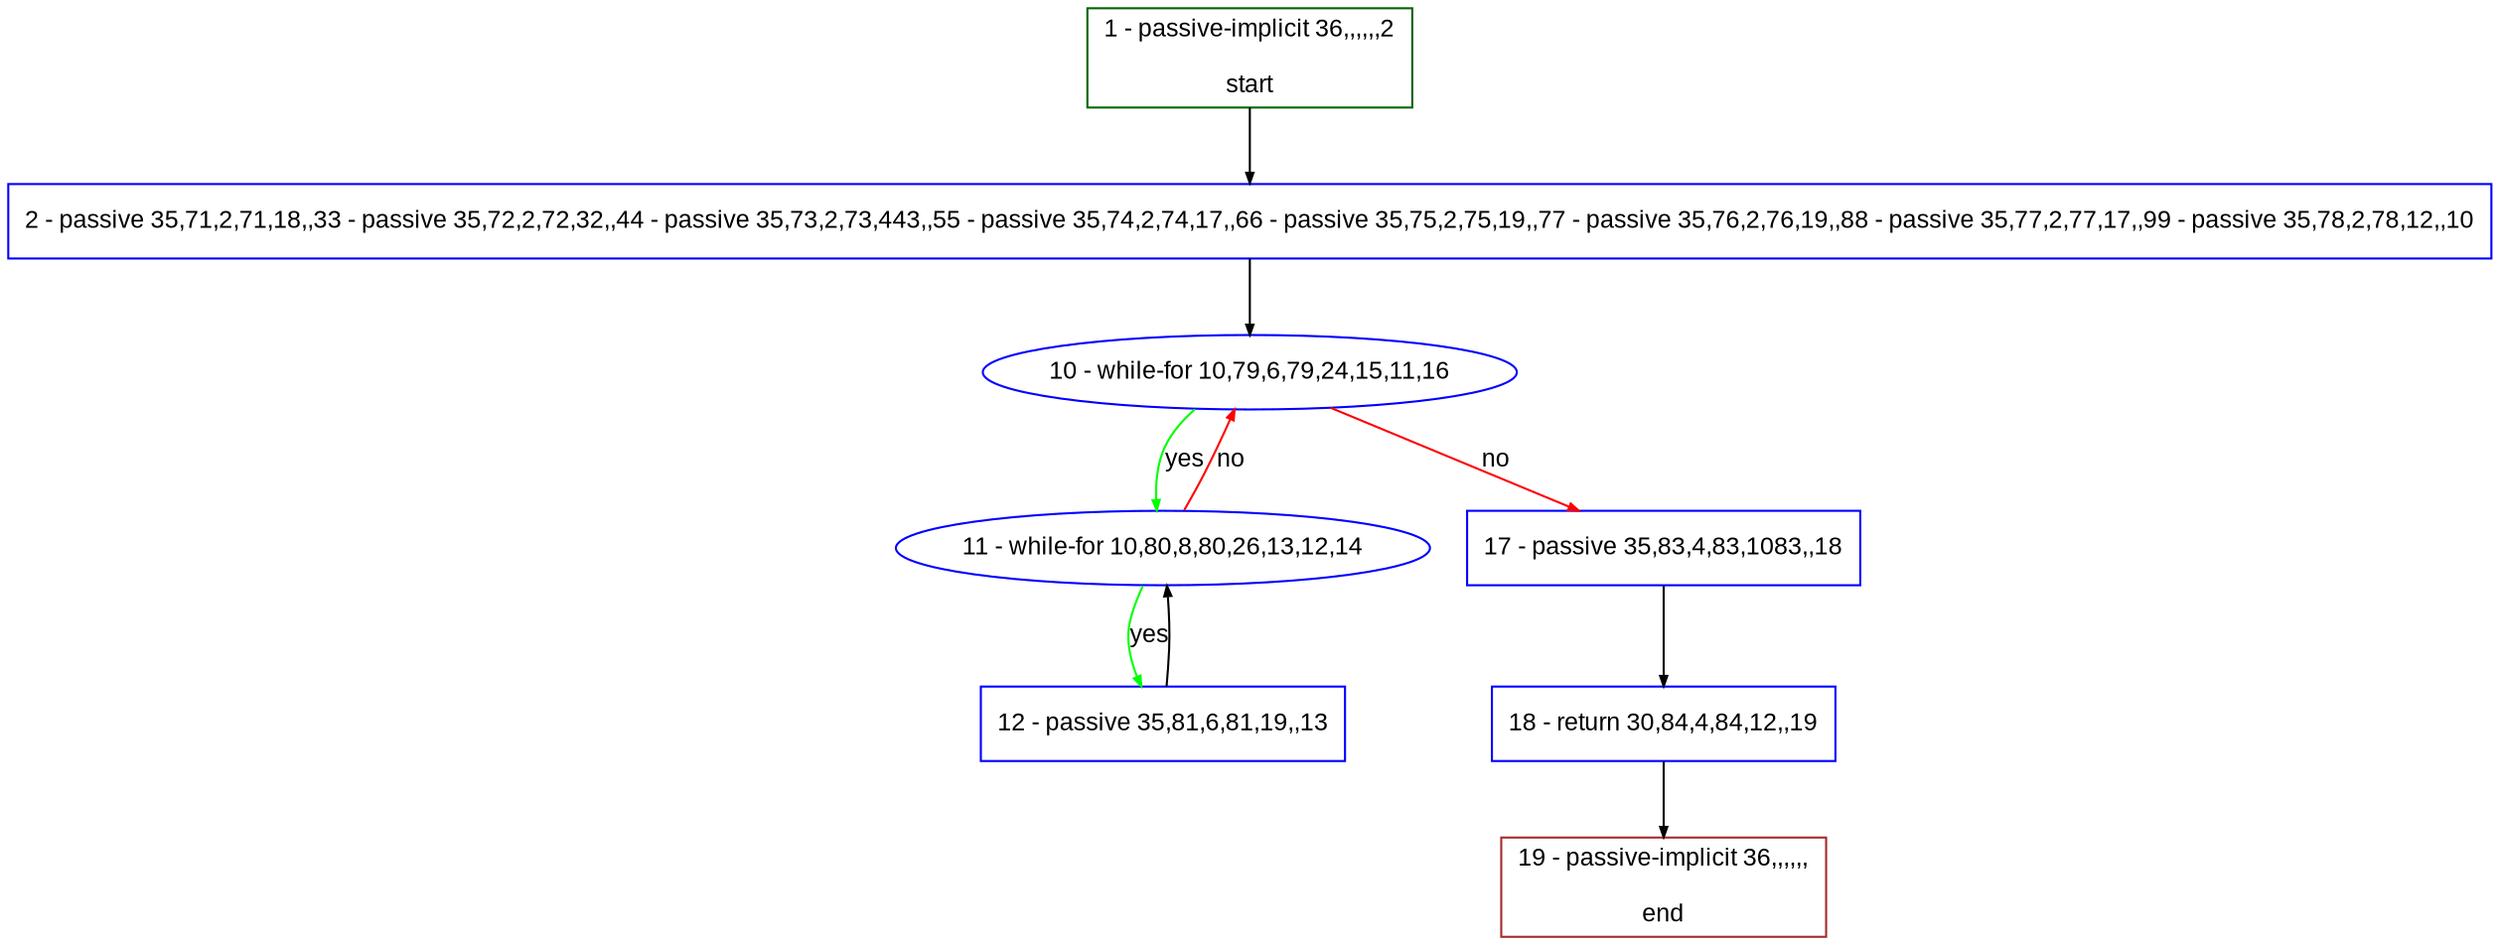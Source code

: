 digraph "" {
  graph [pack="true", label="", fontsize="12", packmode="clust", fontname="Arial", fillcolor="#FFFFCC", bgcolor="white", style="rounded,filled", compound="true"];
  node [node_initialized="no", label="", color="grey", fontsize="12", fillcolor="white", fontname="Arial", style="filled", shape="rectangle", compound="true", fixedsize="false"];
  edge [fontcolor="black", arrowhead="normal", arrowtail="none", arrowsize="0.5", ltail="", label="", color="black", fontsize="12", lhead="", fontname="Arial", dir="forward", compound="true"];
  __N1 [label="2 - passive 35,71,2,71,18,,33 - passive 35,72,2,72,32,,44 - passive 35,73,2,73,443,,55 - passive 35,74,2,74,17,,66 - passive 35,75,2,75,19,,77 - passive 35,76,2,76,19,,88 - passive 35,77,2,77,17,,99 - passive 35,78,2,78,12,,10", color="#0000ff", fillcolor="#ffffff", style="filled", shape="box"];
  __N2 [label="1 - passive-implicit 36,,,,,,2\n\nstart", color="#006400", fillcolor="#ffffff", style="filled", shape="box"];
  __N3 [label="10 - while-for 10,79,6,79,24,15,11,16", color="#0000ff", fillcolor="#ffffff", style="filled", shape="oval"];
  __N4 [label="11 - while-for 10,80,8,80,26,13,12,14", color="#0000ff", fillcolor="#ffffff", style="filled", shape="oval"];
  __N5 [label="17 - passive 35,83,4,83,1083,,18", color="#0000ff", fillcolor="#ffffff", style="filled", shape="box"];
  __N6 [label="12 - passive 35,81,6,81,19,,13", color="#0000ff", fillcolor="#ffffff", style="filled", shape="box"];
  __N7 [label="18 - return 30,84,4,84,12,,19", color="#0000ff", fillcolor="#ffffff", style="filled", shape="box"];
  __N8 [label="19 - passive-implicit 36,,,,,,\n\nend", color="#a52a2a", fillcolor="#ffffff", style="filled", shape="box"];
  __N2 -> __N1 [arrowhead="normal", arrowtail="none", color="#000000", label="", dir="forward"];
  __N1 -> __N3 [arrowhead="normal", arrowtail="none", color="#000000", label="", dir="forward"];
  __N3 -> __N4 [arrowhead="normal", arrowtail="none", color="#00ff00", label="yes", dir="forward"];
  __N4 -> __N3 [arrowhead="normal", arrowtail="none", color="#ff0000", label="no", dir="forward"];
  __N3 -> __N5 [arrowhead="normal", arrowtail="none", color="#ff0000", label="no", dir="forward"];
  __N4 -> __N6 [arrowhead="normal", arrowtail="none", color="#00ff00", label="yes", dir="forward"];
  __N6 -> __N4 [arrowhead="normal", arrowtail="none", color="#000000", label="", dir="forward"];
  __N5 -> __N7 [arrowhead="normal", arrowtail="none", color="#000000", label="", dir="forward"];
  __N7 -> __N8 [arrowhead="normal", arrowtail="none", color="#000000", label="", dir="forward"];
}
